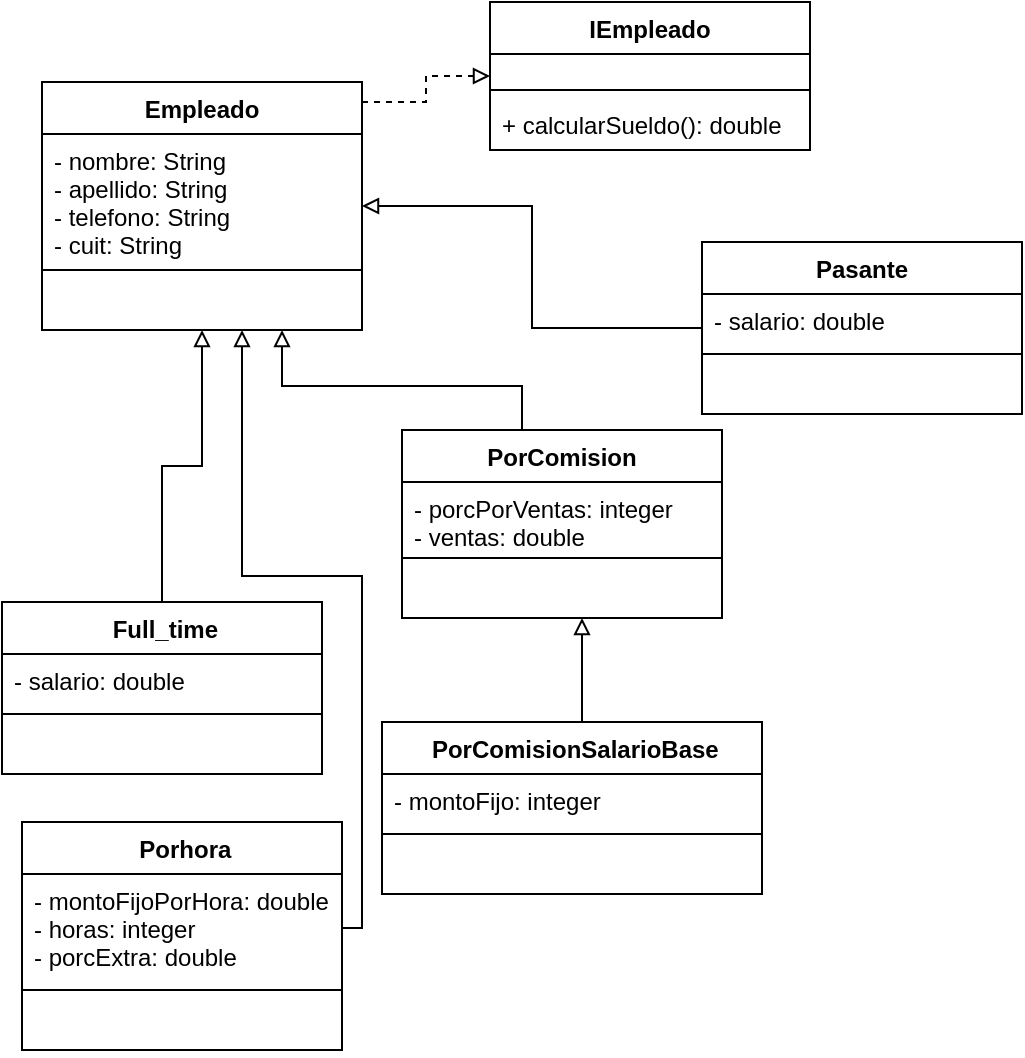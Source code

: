 <mxfile version="20.3.0" type="device"><diagram id="ioplE4hKSyUkPXa8y8tp" name="Página-1"><mxGraphModel dx="531" dy="461" grid="1" gridSize="10" guides="1" tooltips="1" connect="1" arrows="1" fold="1" page="1" pageScale="1" pageWidth="827" pageHeight="1169" math="0" shadow="0"><root><mxCell id="0"/><mxCell id="1" parent="0"/><mxCell id="wpB-Q39mi-lSS0mOz3jv-1" value="Empleado" style="swimlane;fontStyle=1;align=center;verticalAlign=top;childLayout=stackLayout;horizontal=1;startSize=26;horizontalStack=0;resizeParent=1;resizeParentMax=0;resizeLast=0;collapsible=1;marginBottom=0;" parent="1" vertex="1"><mxGeometry x="30" y="80" width="160" height="124" as="geometry"/></mxCell><mxCell id="wpB-Q39mi-lSS0mOz3jv-2" value="- nombre: String&#10;- apellido: String&#10;- telefono: String&#10;- cuit: String" style="text;strokeColor=none;fillColor=none;align=left;verticalAlign=top;spacingLeft=4;spacingRight=4;overflow=hidden;rotatable=0;points=[[0,0.5],[1,0.5]];portConstraint=eastwest;" parent="wpB-Q39mi-lSS0mOz3jv-1" vertex="1"><mxGeometry y="26" width="160" height="64" as="geometry"/></mxCell><mxCell id="wpB-Q39mi-lSS0mOz3jv-3" value="" style="line;strokeWidth=1;fillColor=none;align=left;verticalAlign=middle;spacingTop=-1;spacingLeft=3;spacingRight=3;rotatable=0;labelPosition=right;points=[];portConstraint=eastwest;strokeColor=inherit;" parent="wpB-Q39mi-lSS0mOz3jv-1" vertex="1"><mxGeometry y="90" width="160" height="8" as="geometry"/></mxCell><mxCell id="wpB-Q39mi-lSS0mOz3jv-4" value=" " style="text;strokeColor=none;fillColor=none;align=left;verticalAlign=top;spacingLeft=4;spacingRight=4;overflow=hidden;rotatable=0;points=[[0,0.5],[1,0.5]];portConstraint=eastwest;" parent="wpB-Q39mi-lSS0mOz3jv-1" vertex="1"><mxGeometry y="98" width="160" height="26" as="geometry"/></mxCell><mxCell id="wpB-Q39mi-lSS0mOz3jv-28" style="edgeStyle=orthogonalEdgeStyle;rounded=0;orthogonalLoop=1;jettySize=auto;html=1;endArrow=block;endFill=0;" parent="1" source="wpB-Q39mi-lSS0mOz3jv-5" target="wpB-Q39mi-lSS0mOz3jv-1" edge="1"><mxGeometry relative="1" as="geometry"/></mxCell><mxCell id="wpB-Q39mi-lSS0mOz3jv-5" value=" Full_time" style="swimlane;fontStyle=1;align=center;verticalAlign=top;childLayout=stackLayout;horizontal=1;startSize=26;horizontalStack=0;resizeParent=1;resizeParentMax=0;resizeLast=0;collapsible=1;marginBottom=0;" parent="1" vertex="1"><mxGeometry x="10" y="340" width="160" height="86" as="geometry"/></mxCell><mxCell id="wpB-Q39mi-lSS0mOz3jv-19" value="- salario: double" style="text;strokeColor=none;fillColor=none;align=left;verticalAlign=top;spacingLeft=4;spacingRight=4;overflow=hidden;rotatable=0;points=[[0,0.5],[1,0.5]];portConstraint=eastwest;" parent="wpB-Q39mi-lSS0mOz3jv-5" vertex="1"><mxGeometry y="26" width="160" height="26" as="geometry"/></mxCell><mxCell id="wpB-Q39mi-lSS0mOz3jv-7" value="" style="line;strokeWidth=1;fillColor=none;align=left;verticalAlign=middle;spacingTop=-1;spacingLeft=3;spacingRight=3;rotatable=0;labelPosition=right;points=[];portConstraint=eastwest;strokeColor=inherit;" parent="wpB-Q39mi-lSS0mOz3jv-5" vertex="1"><mxGeometry y="52" width="160" height="8" as="geometry"/></mxCell><mxCell id="wpB-Q39mi-lSS0mOz3jv-8" value=" " style="text;strokeColor=none;fillColor=none;align=left;verticalAlign=top;spacingLeft=4;spacingRight=4;overflow=hidden;rotatable=0;points=[[0,0.5],[1,0.5]];portConstraint=eastwest;" parent="wpB-Q39mi-lSS0mOz3jv-5" vertex="1"><mxGeometry y="60" width="160" height="26" as="geometry"/></mxCell><mxCell id="wpB-Q39mi-lSS0mOz3jv-30" style="edgeStyle=orthogonalEdgeStyle;rounded=0;orthogonalLoop=1;jettySize=auto;html=1;endArrow=block;endFill=0;" parent="1" source="wpB-Q39mi-lSS0mOz3jv-9" target="wpB-Q39mi-lSS0mOz3jv-1" edge="1"><mxGeometry relative="1" as="geometry"><Array as="points"><mxPoint x="190" y="503"/><mxPoint x="190" y="327"/><mxPoint x="130" y="327"/></Array></mxGeometry></mxCell><mxCell id="wpB-Q39mi-lSS0mOz3jv-9" value=" Porhora" style="swimlane;fontStyle=1;align=center;verticalAlign=top;childLayout=stackLayout;horizontal=1;startSize=26;horizontalStack=0;resizeParent=1;resizeParentMax=0;resizeLast=0;collapsible=1;marginBottom=0;" parent="1" vertex="1"><mxGeometry x="20" y="450" width="160" height="114" as="geometry"/></mxCell><mxCell id="wpB-Q39mi-lSS0mOz3jv-20" value="- montoFijoPorHora: double&#10;- horas: integer&#10;- porcExtra: double" style="text;strokeColor=none;fillColor=none;align=left;verticalAlign=top;spacingLeft=4;spacingRight=4;overflow=hidden;rotatable=0;points=[[0,0.5],[1,0.5]];portConstraint=eastwest;" parent="wpB-Q39mi-lSS0mOz3jv-9" vertex="1"><mxGeometry y="26" width="160" height="54" as="geometry"/></mxCell><mxCell id="wpB-Q39mi-lSS0mOz3jv-10" value="" style="line;strokeWidth=1;fillColor=none;align=left;verticalAlign=middle;spacingTop=-1;spacingLeft=3;spacingRight=3;rotatable=0;labelPosition=right;points=[];portConstraint=eastwest;strokeColor=inherit;" parent="wpB-Q39mi-lSS0mOz3jv-9" vertex="1"><mxGeometry y="80" width="160" height="8" as="geometry"/></mxCell><mxCell id="wpB-Q39mi-lSS0mOz3jv-11" value=" " style="text;strokeColor=none;fillColor=none;align=left;verticalAlign=top;spacingLeft=4;spacingRight=4;overflow=hidden;rotatable=0;points=[[0,0.5],[1,0.5]];portConstraint=eastwest;" parent="wpB-Q39mi-lSS0mOz3jv-9" vertex="1"><mxGeometry y="88" width="160" height="26" as="geometry"/></mxCell><mxCell id="wpB-Q39mi-lSS0mOz3jv-21" style="edgeStyle=orthogonalEdgeStyle;rounded=0;orthogonalLoop=1;jettySize=auto;html=1;endArrow=block;endFill=0;" parent="1" source="wpB-Q39mi-lSS0mOz3jv-12" target="wpB-Q39mi-lSS0mOz3jv-15" edge="1"><mxGeometry relative="1" as="geometry"><Array as="points"><mxPoint x="300" y="380"/><mxPoint x="300" y="380"/></Array></mxGeometry></mxCell><mxCell id="wpB-Q39mi-lSS0mOz3jv-12" value=" PorComisionSalarioBase" style="swimlane;fontStyle=1;align=center;verticalAlign=top;childLayout=stackLayout;horizontal=1;startSize=26;horizontalStack=0;resizeParent=1;resizeParentMax=0;resizeLast=0;collapsible=1;marginBottom=0;" parent="1" vertex="1"><mxGeometry x="200" y="400" width="190" height="86" as="geometry"/></mxCell><mxCell id="wpB-Q39mi-lSS0mOz3jv-22" value="- montoFijo: integer" style="text;strokeColor=none;fillColor=none;align=left;verticalAlign=top;spacingLeft=4;spacingRight=4;overflow=hidden;rotatable=0;points=[[0,0.5],[1,0.5]];portConstraint=eastwest;" parent="wpB-Q39mi-lSS0mOz3jv-12" vertex="1"><mxGeometry y="26" width="190" height="26" as="geometry"/></mxCell><mxCell id="wpB-Q39mi-lSS0mOz3jv-13" value="" style="line;strokeWidth=1;fillColor=none;align=left;verticalAlign=middle;spacingTop=-1;spacingLeft=3;spacingRight=3;rotatable=0;labelPosition=right;points=[];portConstraint=eastwest;strokeColor=inherit;" parent="wpB-Q39mi-lSS0mOz3jv-12" vertex="1"><mxGeometry y="52" width="190" height="8" as="geometry"/></mxCell><mxCell id="wpB-Q39mi-lSS0mOz3jv-14" value=" " style="text;strokeColor=none;fillColor=none;align=left;verticalAlign=top;spacingLeft=4;spacingRight=4;overflow=hidden;rotatable=0;points=[[0,0.5],[1,0.5]];portConstraint=eastwest;" parent="wpB-Q39mi-lSS0mOz3jv-12" vertex="1"><mxGeometry y="60" width="190" height="26" as="geometry"/></mxCell><mxCell id="wpB-Q39mi-lSS0mOz3jv-29" style="edgeStyle=orthogonalEdgeStyle;rounded=0;orthogonalLoop=1;jettySize=auto;html=1;endArrow=block;endFill=0;" parent="1" source="wpB-Q39mi-lSS0mOz3jv-15" target="wpB-Q39mi-lSS0mOz3jv-1" edge="1"><mxGeometry relative="1" as="geometry"><Array as="points"><mxPoint x="270" y="232"/><mxPoint x="150" y="232"/></Array></mxGeometry></mxCell><mxCell id="wpB-Q39mi-lSS0mOz3jv-15" value="PorComision" style="swimlane;fontStyle=1;align=center;verticalAlign=top;childLayout=stackLayout;horizontal=1;startSize=26;horizontalStack=0;resizeParent=1;resizeParentMax=0;resizeLast=0;collapsible=1;marginBottom=0;" parent="1" vertex="1"><mxGeometry x="210" y="254" width="160" height="94" as="geometry"/></mxCell><mxCell id="wpB-Q39mi-lSS0mOz3jv-18" value="- porcPorVentas: integer&#10;- ventas: double" style="text;strokeColor=none;fillColor=none;align=left;verticalAlign=top;spacingLeft=4;spacingRight=4;overflow=hidden;rotatable=0;points=[[0,0.5],[1,0.5]];portConstraint=eastwest;" parent="wpB-Q39mi-lSS0mOz3jv-15" vertex="1"><mxGeometry y="26" width="160" height="34" as="geometry"/></mxCell><mxCell id="wpB-Q39mi-lSS0mOz3jv-16" value="" style="line;strokeWidth=1;fillColor=none;align=left;verticalAlign=middle;spacingTop=-1;spacingLeft=3;spacingRight=3;rotatable=0;labelPosition=right;points=[];portConstraint=eastwest;strokeColor=inherit;" parent="wpB-Q39mi-lSS0mOz3jv-15" vertex="1"><mxGeometry y="60" width="160" height="8" as="geometry"/></mxCell><mxCell id="wpB-Q39mi-lSS0mOz3jv-17" value=" " style="text;strokeColor=none;fillColor=none;align=left;verticalAlign=top;spacingLeft=4;spacingRight=4;overflow=hidden;rotatable=0;points=[[0,0.5],[1,0.5]];portConstraint=eastwest;" parent="wpB-Q39mi-lSS0mOz3jv-15" vertex="1"><mxGeometry y="68" width="160" height="26" as="geometry"/></mxCell><mxCell id="wpB-Q39mi-lSS0mOz3jv-23" value="IEmpleado" style="swimlane;fontStyle=1;align=center;verticalAlign=top;childLayout=stackLayout;horizontal=1;startSize=26;horizontalStack=0;resizeParent=1;resizeParentMax=0;resizeLast=0;collapsible=1;marginBottom=0;" parent="1" vertex="1"><mxGeometry x="254" y="40" width="160" height="74" as="geometry"/></mxCell><mxCell id="wpB-Q39mi-lSS0mOz3jv-24" value=" " style="text;strokeColor=none;fillColor=none;align=left;verticalAlign=top;spacingLeft=4;spacingRight=4;overflow=hidden;rotatable=0;points=[[0,0.5],[1,0.5]];portConstraint=eastwest;" parent="wpB-Q39mi-lSS0mOz3jv-23" vertex="1"><mxGeometry y="26" width="160" height="14" as="geometry"/></mxCell><mxCell id="wpB-Q39mi-lSS0mOz3jv-25" value="" style="line;strokeWidth=1;fillColor=none;align=left;verticalAlign=middle;spacingTop=-1;spacingLeft=3;spacingRight=3;rotatable=0;labelPosition=right;points=[];portConstraint=eastwest;strokeColor=inherit;" parent="wpB-Q39mi-lSS0mOz3jv-23" vertex="1"><mxGeometry y="40" width="160" height="8" as="geometry"/></mxCell><mxCell id="wpB-Q39mi-lSS0mOz3jv-26" value="+ calcularSueldo(): double" style="text;strokeColor=none;fillColor=none;align=left;verticalAlign=top;spacingLeft=4;spacingRight=4;overflow=hidden;rotatable=0;points=[[0,0.5],[1,0.5]];portConstraint=eastwest;" parent="wpB-Q39mi-lSS0mOz3jv-23" vertex="1"><mxGeometry y="48" width="160" height="26" as="geometry"/></mxCell><mxCell id="wpB-Q39mi-lSS0mOz3jv-27" style="edgeStyle=orthogonalEdgeStyle;rounded=0;orthogonalLoop=1;jettySize=auto;html=1;endArrow=block;endFill=0;dashed=1;" parent="1" source="wpB-Q39mi-lSS0mOz3jv-1" target="wpB-Q39mi-lSS0mOz3jv-23" edge="1"><mxGeometry relative="1" as="geometry"><Array as="points"><mxPoint x="222" y="90"/><mxPoint x="222" y="77"/></Array></mxGeometry></mxCell><mxCell id="a1mIyVdGQxE4TlT0DLz8-5" style="edgeStyle=orthogonalEdgeStyle;rounded=0;orthogonalLoop=1;jettySize=auto;html=1;endArrow=block;endFill=0;" parent="1" source="a1mIyVdGQxE4TlT0DLz8-1" target="wpB-Q39mi-lSS0mOz3jv-1" edge="1"><mxGeometry relative="1" as="geometry"/></mxCell><mxCell id="a1mIyVdGQxE4TlT0DLz8-1" value="Pasante" style="swimlane;fontStyle=1;align=center;verticalAlign=top;childLayout=stackLayout;horizontal=1;startSize=26;horizontalStack=0;resizeParent=1;resizeParentMax=0;resizeLast=0;collapsible=1;marginBottom=0;" parent="1" vertex="1"><mxGeometry x="360" y="160" width="160" height="86" as="geometry"/></mxCell><mxCell id="a1mIyVdGQxE4TlT0DLz8-2" value="- salario: double" style="text;strokeColor=none;fillColor=none;align=left;verticalAlign=top;spacingLeft=4;spacingRight=4;overflow=hidden;rotatable=0;points=[[0,0.5],[1,0.5]];portConstraint=eastwest;" parent="a1mIyVdGQxE4TlT0DLz8-1" vertex="1"><mxGeometry y="26" width="160" height="26" as="geometry"/></mxCell><mxCell id="a1mIyVdGQxE4TlT0DLz8-3" value="" style="line;strokeWidth=1;fillColor=none;align=left;verticalAlign=middle;spacingTop=-1;spacingLeft=3;spacingRight=3;rotatable=0;labelPosition=right;points=[];portConstraint=eastwest;strokeColor=inherit;" parent="a1mIyVdGQxE4TlT0DLz8-1" vertex="1"><mxGeometry y="52" width="160" height="8" as="geometry"/></mxCell><mxCell id="a1mIyVdGQxE4TlT0DLz8-4" value=" " style="text;strokeColor=none;fillColor=none;align=left;verticalAlign=top;spacingLeft=4;spacingRight=4;overflow=hidden;rotatable=0;points=[[0,0.5],[1,0.5]];portConstraint=eastwest;" parent="a1mIyVdGQxE4TlT0DLz8-1" vertex="1"><mxGeometry y="60" width="160" height="26" as="geometry"/></mxCell></root></mxGraphModel></diagram></mxfile>